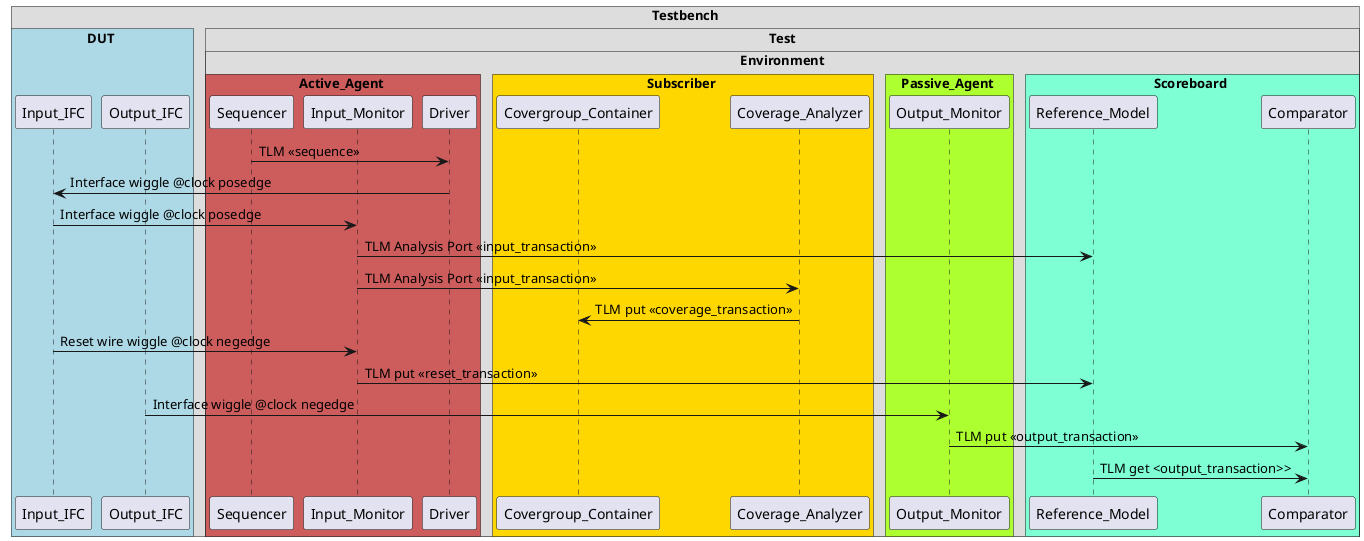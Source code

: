 @startuml
!pragma teoz true

box Testbench

box DUT #LightBlue
participant Input_IFC
participant Output_IFC
end box

box Test
box Environment

box Active_Agent #IndianRed
participant Sequencer
participant Input_Monitor
participant Driver
end box

box Subscriber #Gold
participant Covergroup_Container
participant Coverage_Analyzer
end box

box Passive_Agent #GreenYellow
participant Output_Monitor
end box

box Scoreboard #Aquamarine
participant Reference_Model
participant Comparator
end box

end box
end box
end box

Sequencer -> Driver: TLM <<sequence>>
Input_IFC <- Driver: Interface wiggle @clock posedge
Input_IFC -> Input_Monitor: Interface wiggle @clock posedge

Input_Monitor -> Reference_Model : TLM Analysis Port <<input_transaction>>
Input_Monitor -> Coverage_Analyzer : TLM Analysis Port <<input_transaction>>
Coverage_Analyzer -> Covergroup_Container : TLM put <<coverage_transaction>>

Input_IFC -> Input_Monitor: Reset wire wiggle @clock negedge
Input_Monitor -> Reference_Model : TLM put <<reset_transaction>>

Output_IFC -> Output_Monitor: Interface wiggle @clock negedge
Output_Monitor -> Comparator: TLM put <<output_transaction>>

Reference_Model -> Comparator : TLM get <output_transaction>>
@enduml

